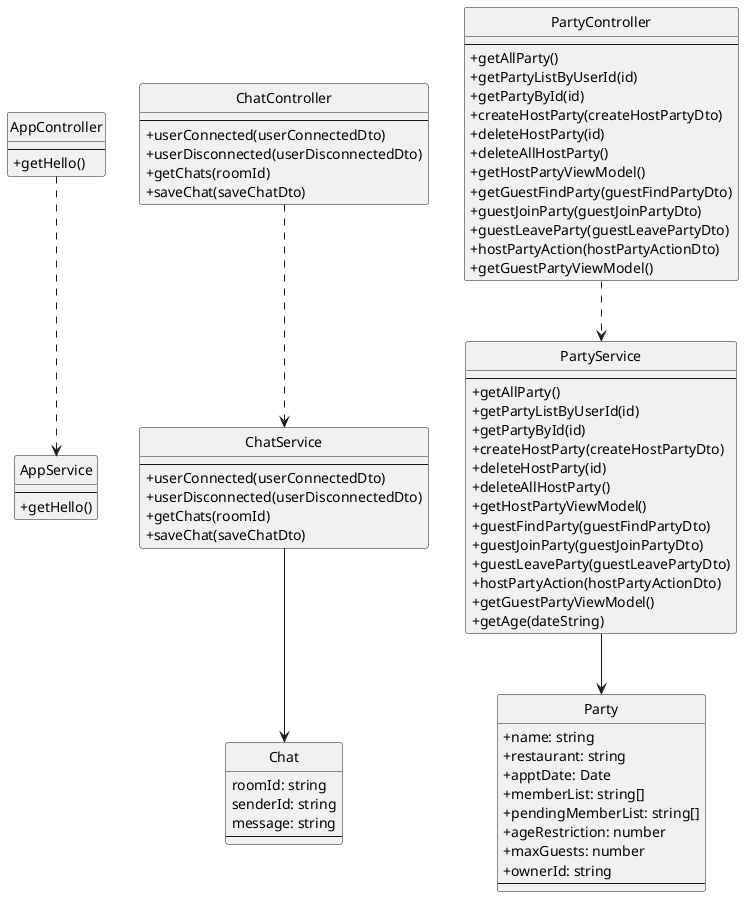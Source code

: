 @startuml
skinparam classAttributeIconSize 0
hide circle

AppController ..> AppService

ChatController ..> ChatService
ChatService --> Chat

PartyController ..> PartyService
PartyService --> Party

class  AppController {
  ----
  + getHello()
}

class  AppService {
  ----
  + getHello()
}

class  ChatController {
  ----
  + userConnected(userConnectedDto)
  + userDisconnected(userDisconnectedDto)
  + getChats(roomId)
  + saveChat(saveChatDto)
}

class  ChatService {
  ----
  + userConnected(userConnectedDto)
  + userDisconnected(userDisconnectedDto)
  + getChats(roomId)
  + saveChat(saveChatDto)
}

class Chat {
  roomId: string
  senderId: string
  message: string
  ----
}

class  PartyController {
  ----
  + getAllParty()
  + getPartyListByUserId(id)
  + getPartyById(id)
  + createHostParty(createHostPartyDto)
  + deleteHostParty(id)
  + deleteAllHostParty()
  + getHostPartyViewModel()
  + getGuestFindParty(guestFindPartyDto)
  + guestJoinParty(guestJoinPartyDto)
  + guestLeaveParty(guestLeavePartyDto)
  + hostPartyAction(hostPartyActionDto)
  + getGuestPartyViewModel()
}

class  PartyService {
  ----
  + getAllParty()
  + getPartyListByUserId(id)
  + getPartyById(id)
  + createHostParty(createHostPartyDto)
  + deleteHostParty(id)
  + deleteAllHostParty()
  + getHostPartyViewModel()
  + guestFindParty(guestFindPartyDto)
  + guestJoinParty(guestJoinPartyDto)
  + guestLeaveParty(guestLeavePartyDto)
  + hostPartyAction(hostPartyActionDto)
  + getGuestPartyViewModel()
  + getAge(dateString)
}

class  Party {
  + name: string
  + restaurant: string
  + apptDate: Date
  + memberList: string[]
  + pendingMemberList: string[]
  + ageRestriction: number
  + maxGuests: number
  + ownerId: string
  ----
}
@enduml
